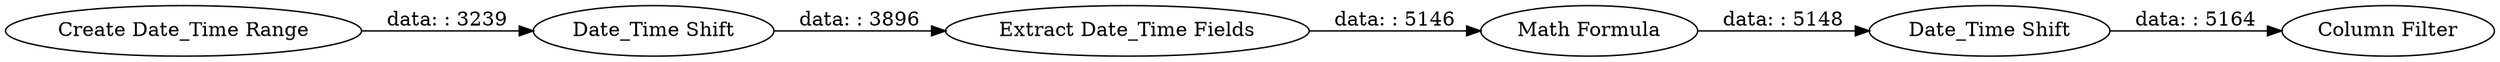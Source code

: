 digraph {
	"-2586763327929871508_40" [label="Extract Date_Time Fields"]
	"-2586763327929871508_41" [label="Math Formula"]
	"-2586763327929871508_44" [label="Column Filter"]
	"-2586763327929871508_42" [label="Date_Time Shift"]
	"-2586763327929871508_43" [label="Date_Time Shift"]
	"-2586763327929871508_39" [label="Create Date_Time Range"]
	"-2586763327929871508_42" -> "-2586763327929871508_44" [label="data: : 5164"]
	"-2586763327929871508_40" -> "-2586763327929871508_41" [label="data: : 5146"]
	"-2586763327929871508_43" -> "-2586763327929871508_40" [label="data: : 3896"]
	"-2586763327929871508_41" -> "-2586763327929871508_42" [label="data: : 5148"]
	"-2586763327929871508_39" -> "-2586763327929871508_43" [label="data: : 3239"]
	rankdir=LR
}
